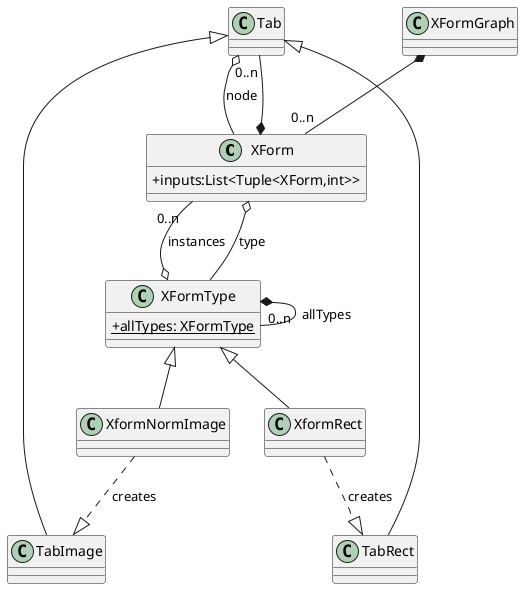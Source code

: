 @startuml
skinparam classAttributeIconSize 0

class XForm {
    +inputs:List<Tuple<XForm,int>>
}

class XFormType {
    +{static} allTypes: XFormType
}

XFormType *-- "0..n" XFormType : allTypes

XFormGraph *-- "0..n" XForm

XFormType o-- "0..n" XForm : instances

XForm o-- XFormType : type 

XformNormImage -up-|> XFormType
XformRect -up-|> XFormType

XformRect ..|> TabRect: creates
XformNormImage ..|> TabImage: creates

TabImage -up-|> Tab
TabRect -up-|> Tab


Tab o-- XForm:node

XForm *-- "0..n" Tab


@enduml
